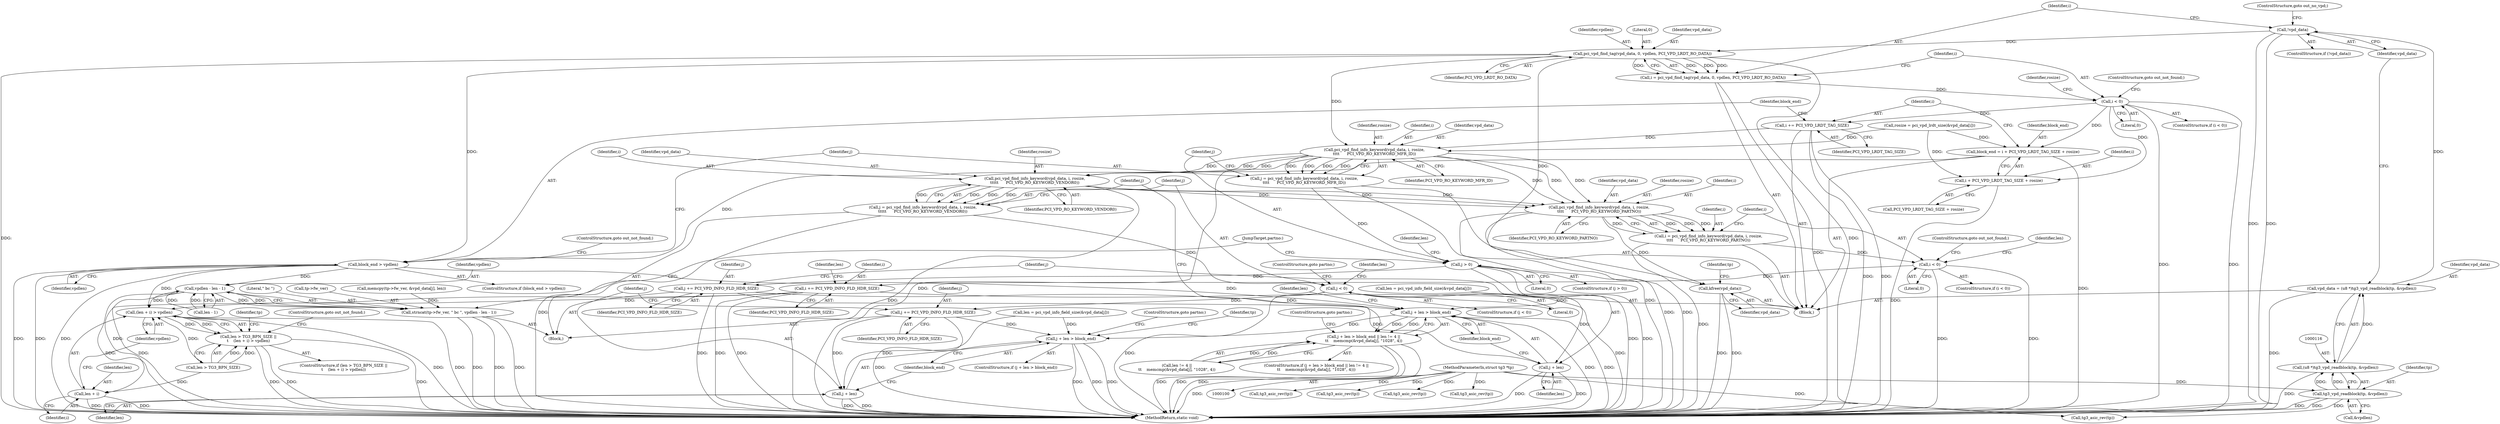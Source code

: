 digraph "1_linux_715230a44310a8cf66fbfb5a46f9a62a9b2de424@pointer" {
"1000127" [label="(Call,pci_vpd_find_tag(vpd_data, 0, vpdlen, PCI_VPD_LRDT_RO_DATA))"];
"1000122" [label="(Call,!vpd_data)"];
"1000113" [label="(Call,vpd_data = (u8 *)tg3_vpd_readblock(tp, &vpdlen))"];
"1000115" [label="(Call,(u8 *)tg3_vpd_readblock(tp, &vpdlen))"];
"1000117" [label="(Call,tg3_vpd_readblock(tp, &vpdlen))"];
"1000101" [label="(MethodParameterIn,struct tg3 *tp)"];
"1000125" [label="(Call,i = pci_vpd_find_tag(vpd_data, 0, vpdlen, PCI_VPD_LRDT_RO_DATA))"];
"1000133" [label="(Call,i < 0)"];
"1000144" [label="(Call,block_end = i + PCI_VPD_LRDT_TAG_SIZE + rosize)"];
"1000155" [label="(Call,block_end > vpdlen)"];
"1000183" [label="(Call,j + len > block_end)"];
"1000182" [label="(Call,j + len > block_end || len != 4 ||\n\t\t    memcmp(&vpd_data[j], \"1028\", 4))"];
"1000223" [label="(Call,j + len > block_end)"];
"1000243" [label="(Call,vpdlen - len - 1)"];
"1000238" [label="(Call,strncat(tp->fw_ver, \" bc \", vpdlen - len - 1))"];
"1000276" [label="(Call,(len + i) > vpdlen)"];
"1000272" [label="(Call,len > TG3_BPN_SIZE ||\n\t    (len + i) > vpdlen)"];
"1000146" [label="(Call,i + PCI_VPD_LRDT_TAG_SIZE + rosize)"];
"1000151" [label="(Call,i += PCI_VPD_LRDT_TAG_SIZE)"];
"1000161" [label="(Call,pci_vpd_find_info_keyword(vpd_data, i, rosize,\n\t\t\t\t      PCI_VPD_RO_KEYWORD_MFR_ID))"];
"1000159" [label="(Call,j = pci_vpd_find_info_keyword(vpd_data, i, rosize,\n\t\t\t\t      PCI_VPD_RO_KEYWORD_MFR_ID))"];
"1000167" [label="(Call,j > 0)"];
"1000178" [label="(Call,j += PCI_VPD_INFO_FLD_HDR_SIZE)"];
"1000184" [label="(Call,j + len)"];
"1000202" [label="(Call,pci_vpd_find_info_keyword(vpd_data, i, rosize,\n\t\t\t\t\t      PCI_VPD_RO_KEYWORD_VENDOR0))"];
"1000200" [label="(Call,j = pci_vpd_find_info_keyword(vpd_data, i, rosize,\n\t\t\t\t\t      PCI_VPD_RO_KEYWORD_VENDOR0))"];
"1000208" [label="(Call,j < 0)"];
"1000219" [label="(Call,j += PCI_VPD_INFO_FLD_HDR_SIZE)"];
"1000224" [label="(Call,j + len)"];
"1000251" [label="(Call,pci_vpd_find_info_keyword(vpd_data, i, rosize,\n\t\t\t\t      PCI_VPD_RO_KEYWORD_PARTNO))"];
"1000249" [label="(Call,i = pci_vpd_find_info_keyword(vpd_data, i, rosize,\n\t\t\t\t      PCI_VPD_RO_KEYWORD_PARTNO))"];
"1000257" [label="(Call,i < 0)"];
"1000268" [label="(Call,i += PCI_VPD_INFO_FLD_HDR_SIZE)"];
"1000277" [label="(Call,len + i)"];
"1000292" [label="(Call,kfree(vpd_data))"];
"1000166" [label="(ControlStructure,if (j > 0))"];
"1000219" [label="(Call,j += PCI_VPD_INFO_FLD_HDR_SIZE)"];
"1000293" [label="(Identifier,vpd_data)"];
"1000121" [label="(ControlStructure,if (!vpd_data))"];
"1000272" [label="(Call,len > TG3_BPN_SIZE ||\n\t    (len + i) > vpdlen)"];
"1000203" [label="(Identifier,vpd_data)"];
"1000248" [label="(JumpTarget,partno:)"];
"1000162" [label="(Identifier,vpd_data)"];
"1000221" [label="(Identifier,PCI_VPD_INFO_FLD_HDR_SIZE)"];
"1000242" [label="(Literal,\" bc \")"];
"1000130" [label="(Identifier,vpdlen)"];
"1000168" [label="(Identifier,j)"];
"1000127" [label="(Call,pci_vpd_find_tag(vpd_data, 0, vpdlen, PCI_VPD_LRDT_RO_DATA))"];
"1000304" [label="(Call,tg3_asic_rev(tp))"];
"1000262" [label="(Identifier,len)"];
"1000113" [label="(Call,vpd_data = (u8 *)tg3_vpd_readblock(tp, &vpdlen))"];
"1000126" [label="(Identifier,i)"];
"1000115" [label="(Call,(u8 *)tg3_vpd_readblock(tp, &vpdlen))"];
"1000135" [label="(Literal,0)"];
"1000169" [label="(Literal,0)"];
"1000170" [label="(Block,)"];
"1000277" [label="(Call,len + i)"];
"1000118" [label="(Identifier,tp)"];
"1000238" [label="(Call,strncat(tp->fw_ver, \" bc \", vpdlen - len - 1))"];
"1000209" [label="(Identifier,j)"];
"1000165" [label="(Identifier,PCI_VPD_RO_KEYWORD_MFR_ID)"];
"1000132" [label="(ControlStructure,if (i < 0))"];
"1000252" [label="(Identifier,vpd_data)"];
"1000178" [label="(Call,j += PCI_VPD_INFO_FLD_HDR_SIZE)"];
"1000167" [label="(Call,j > 0)"];
"1000164" [label="(Identifier,rosize)"];
"1000180" [label="(Identifier,PCI_VPD_INFO_FLD_HDR_SIZE)"];
"1000134" [label="(Identifier,i)"];
"1000260" [label="(ControlStructure,goto out_not_found;)"];
"1000226" [label="(Identifier,len)"];
"1000284" [label="(Identifier,tp)"];
"1000123" [label="(Identifier,vpd_data)"];
"1000268" [label="(Call,i += PCI_VPD_INFO_FLD_HDR_SIZE)"];
"1000187" [label="(Identifier,block_end)"];
"1000212" [label="(Call,len = pci_vpd_info_field_size(&vpd_data[j]))"];
"1000146" [label="(Call,i + PCI_VPD_LRDT_TAG_SIZE + rosize)"];
"1000251" [label="(Call,pci_vpd_find_info_keyword(vpd_data, i, rosize,\n\t\t\t\t      PCI_VPD_RO_KEYWORD_PARTNO))"];
"1000161" [label="(Call,pci_vpd_find_info_keyword(vpd_data, i, rosize,\n\t\t\t\t      PCI_VPD_RO_KEYWORD_MFR_ID))"];
"1000208" [label="(Call,j < 0)"];
"1000124" [label="(ControlStructure,goto out_no_vpd;)"];
"1000259" [label="(Literal,0)"];
"1000412" [label="(Call,tg3_asic_rev(tp))"];
"1000244" [label="(Identifier,vpdlen)"];
"1000220" [label="(Identifier,j)"];
"1000249" [label="(Call,i = pci_vpd_find_info_keyword(vpd_data, i, rosize,\n\t\t\t\t      PCI_VPD_RO_KEYWORD_PARTNO))"];
"1000148" [label="(Call,PCI_VPD_LRDT_TAG_SIZE + rosize)"];
"1000155" [label="(Call,block_end > vpdlen)"];
"1000504" [label="(Call,tg3_asic_rev(tp))"];
"1000171" [label="(Call,len = pci_vpd_info_field_size(&vpd_data[j]))"];
"1000172" [label="(Identifier,len)"];
"1000158" [label="(ControlStructure,goto out_not_found;)"];
"1000279" [label="(Identifier,i)"];
"1000207" [label="(ControlStructure,if (j < 0))"];
"1000348" [label="(Call,tg3_asic_rev(tp))"];
"1000182" [label="(Call,j + len > block_end || len != 4 ||\n\t\t    memcmp(&vpd_data[j], \"1028\", 4))"];
"1000183" [label="(Call,j + len > block_end)"];
"1000200" [label="(Call,j = pci_vpd_find_info_keyword(vpd_data, i, rosize,\n\t\t\t\t\t      PCI_VPD_RO_KEYWORD_VENDOR0))"];
"1000585" [label="(MethodReturn,static void)"];
"1000114" [label="(Identifier,vpd_data)"];
"1000184" [label="(Call,j + len)"];
"1000257" [label="(Call,i < 0)"];
"1000205" [label="(Identifier,rosize)"];
"1000256" [label="(ControlStructure,if (i < 0))"];
"1000245" [label="(Call,len - 1)"];
"1000136" [label="(ControlStructure,goto out_not_found;)"];
"1000224" [label="(Call,j + len)"];
"1000131" [label="(Identifier,PCI_VPD_LRDT_RO_DATA)"];
"1000292" [label="(Call,kfree(vpd_data))"];
"1000157" [label="(Identifier,vpdlen)"];
"1000186" [label="(Identifier,len)"];
"1000297" [label="(Identifier,tp)"];
"1000156" [label="(Identifier,block_end)"];
"1000154" [label="(ControlStructure,if (block_end > vpdlen))"];
"1000206" [label="(Identifier,PCI_VPD_RO_KEYWORD_VENDOR0)"];
"1000210" [label="(Literal,0)"];
"1000239" [label="(Call,tp->fw_ver)"];
"1000278" [label="(Identifier,len)"];
"1000137" [label="(Call,rosize = pci_vpd_lrdt_size(&vpd_data[i]))"];
"1000181" [label="(ControlStructure,if (j + len > block_end || len != 4 ||\n\t\t    memcmp(&vpd_data[j], \"1028\", 4)))"];
"1000190" [label="(Identifier,len)"];
"1000258" [label="(Identifier,i)"];
"1000153" [label="(Identifier,PCI_VPD_LRDT_TAG_SIZE)"];
"1000151" [label="(Call,i += PCI_VPD_LRDT_TAG_SIZE)"];
"1000276" [label="(Call,(len + i) > vpdlen)"];
"1000228" [label="(ControlStructure,goto partno;)"];
"1000179" [label="(Identifier,j)"];
"1000270" [label="(Identifier,PCI_VPD_INFO_FLD_HDR_SIZE)"];
"1000271" [label="(ControlStructure,if (len > TG3_BPN_SIZE ||\n\t    (len + i) > vpdlen))"];
"1000227" [label="(Identifier,block_end)"];
"1000160" [label="(Identifier,j)"];
"1000201" [label="(Identifier,j)"];
"1000101" [label="(MethodParameterIn,struct tg3 *tp)"];
"1000243" [label="(Call,vpdlen - len - 1)"];
"1000119" [label="(Call,&vpdlen)"];
"1000199" [label="(ControlStructure,goto partno;)"];
"1000273" [label="(Call,len > TG3_BPN_SIZE)"];
"1000204" [label="(Identifier,i)"];
"1000231" [label="(Identifier,tp)"];
"1000223" [label="(Call,j + len > block_end)"];
"1000225" [label="(Identifier,j)"];
"1000185" [label="(Identifier,j)"];
"1000147" [label="(Identifier,i)"];
"1000129" [label="(Literal,0)"];
"1000145" [label="(Identifier,block_end)"];
"1000188" [label="(Call,len != 4 ||\n\t\t    memcmp(&vpd_data[j], \"1028\", 4))"];
"1000222" [label="(ControlStructure,if (j + len > block_end))"];
"1000568" [label="(Call,tg3_asic_rev(tp))"];
"1000117" [label="(Call,tg3_vpd_readblock(tp, &vpdlen))"];
"1000280" [label="(Identifier,vpdlen)"];
"1000211" [label="(ControlStructure,goto partno;)"];
"1000125" [label="(Call,i = pci_vpd_find_tag(vpd_data, 0, vpdlen, PCI_VPD_LRDT_RO_DATA))"];
"1000122" [label="(Call,!vpd_data)"];
"1000144" [label="(Call,block_end = i + PCI_VPD_LRDT_TAG_SIZE + rosize)"];
"1000202" [label="(Call,pci_vpd_find_info_keyword(vpd_data, i, rosize,\n\t\t\t\t\t      PCI_VPD_RO_KEYWORD_VENDOR0))"];
"1000163" [label="(Identifier,i)"];
"1000229" [label="(Call,memcpy(tp->fw_ver, &vpd_data[j], len))"];
"1000213" [label="(Identifier,len)"];
"1000254" [label="(Identifier,rosize)"];
"1000128" [label="(Identifier,vpd_data)"];
"1000253" [label="(Identifier,i)"];
"1000255" [label="(Identifier,PCI_VPD_RO_KEYWORD_PARTNO)"];
"1000159" [label="(Call,j = pci_vpd_find_info_keyword(vpd_data, i, rosize,\n\t\t\t\t      PCI_VPD_RO_KEYWORD_MFR_ID))"];
"1000269" [label="(Identifier,i)"];
"1000274" [label="(Identifier,len)"];
"1000133" [label="(Call,i < 0)"];
"1000250" [label="(Identifier,i)"];
"1000281" [label="(ControlStructure,goto out_not_found;)"];
"1000152" [label="(Identifier,i)"];
"1000102" [label="(Block,)"];
"1000138" [label="(Identifier,rosize)"];
"1000127" -> "1000125"  [label="AST: "];
"1000127" -> "1000131"  [label="CFG: "];
"1000128" -> "1000127"  [label="AST: "];
"1000129" -> "1000127"  [label="AST: "];
"1000130" -> "1000127"  [label="AST: "];
"1000131" -> "1000127"  [label="AST: "];
"1000125" -> "1000127"  [label="CFG: "];
"1000127" -> "1000585"  [label="DDG: "];
"1000127" -> "1000585"  [label="DDG: "];
"1000127" -> "1000125"  [label="DDG: "];
"1000127" -> "1000125"  [label="DDG: "];
"1000127" -> "1000125"  [label="DDG: "];
"1000127" -> "1000125"  [label="DDG: "];
"1000122" -> "1000127"  [label="DDG: "];
"1000127" -> "1000155"  [label="DDG: "];
"1000127" -> "1000161"  [label="DDG: "];
"1000127" -> "1000292"  [label="DDG: "];
"1000122" -> "1000121"  [label="AST: "];
"1000122" -> "1000123"  [label="CFG: "];
"1000123" -> "1000122"  [label="AST: "];
"1000124" -> "1000122"  [label="CFG: "];
"1000126" -> "1000122"  [label="CFG: "];
"1000122" -> "1000585"  [label="DDG: "];
"1000122" -> "1000585"  [label="DDG: "];
"1000113" -> "1000122"  [label="DDG: "];
"1000113" -> "1000102"  [label="AST: "];
"1000113" -> "1000115"  [label="CFG: "];
"1000114" -> "1000113"  [label="AST: "];
"1000115" -> "1000113"  [label="AST: "];
"1000123" -> "1000113"  [label="CFG: "];
"1000113" -> "1000585"  [label="DDG: "];
"1000115" -> "1000113"  [label="DDG: "];
"1000115" -> "1000117"  [label="CFG: "];
"1000116" -> "1000115"  [label="AST: "];
"1000117" -> "1000115"  [label="AST: "];
"1000115" -> "1000585"  [label="DDG: "];
"1000117" -> "1000115"  [label="DDG: "];
"1000117" -> "1000115"  [label="DDG: "];
"1000117" -> "1000119"  [label="CFG: "];
"1000118" -> "1000117"  [label="AST: "];
"1000119" -> "1000117"  [label="AST: "];
"1000117" -> "1000585"  [label="DDG: "];
"1000117" -> "1000585"  [label="DDG: "];
"1000101" -> "1000117"  [label="DDG: "];
"1000117" -> "1000304"  [label="DDG: "];
"1000101" -> "1000100"  [label="AST: "];
"1000101" -> "1000585"  [label="DDG: "];
"1000101" -> "1000304"  [label="DDG: "];
"1000101" -> "1000348"  [label="DDG: "];
"1000101" -> "1000412"  [label="DDG: "];
"1000101" -> "1000504"  [label="DDG: "];
"1000101" -> "1000568"  [label="DDG: "];
"1000125" -> "1000102"  [label="AST: "];
"1000126" -> "1000125"  [label="AST: "];
"1000134" -> "1000125"  [label="CFG: "];
"1000125" -> "1000585"  [label="DDG: "];
"1000125" -> "1000133"  [label="DDG: "];
"1000133" -> "1000132"  [label="AST: "];
"1000133" -> "1000135"  [label="CFG: "];
"1000134" -> "1000133"  [label="AST: "];
"1000135" -> "1000133"  [label="AST: "];
"1000136" -> "1000133"  [label="CFG: "];
"1000138" -> "1000133"  [label="CFG: "];
"1000133" -> "1000585"  [label="DDG: "];
"1000133" -> "1000585"  [label="DDG: "];
"1000133" -> "1000144"  [label="DDG: "];
"1000133" -> "1000146"  [label="DDG: "];
"1000133" -> "1000151"  [label="DDG: "];
"1000144" -> "1000102"  [label="AST: "];
"1000144" -> "1000146"  [label="CFG: "];
"1000145" -> "1000144"  [label="AST: "];
"1000146" -> "1000144"  [label="AST: "];
"1000152" -> "1000144"  [label="CFG: "];
"1000144" -> "1000585"  [label="DDG: "];
"1000137" -> "1000144"  [label="DDG: "];
"1000144" -> "1000155"  [label="DDG: "];
"1000155" -> "1000154"  [label="AST: "];
"1000155" -> "1000157"  [label="CFG: "];
"1000156" -> "1000155"  [label="AST: "];
"1000157" -> "1000155"  [label="AST: "];
"1000158" -> "1000155"  [label="CFG: "];
"1000160" -> "1000155"  [label="CFG: "];
"1000155" -> "1000585"  [label="DDG: "];
"1000155" -> "1000585"  [label="DDG: "];
"1000155" -> "1000585"  [label="DDG: "];
"1000155" -> "1000183"  [label="DDG: "];
"1000155" -> "1000243"  [label="DDG: "];
"1000155" -> "1000276"  [label="DDG: "];
"1000183" -> "1000182"  [label="AST: "];
"1000183" -> "1000187"  [label="CFG: "];
"1000184" -> "1000183"  [label="AST: "];
"1000187" -> "1000183"  [label="AST: "];
"1000190" -> "1000183"  [label="CFG: "];
"1000182" -> "1000183"  [label="CFG: "];
"1000183" -> "1000585"  [label="DDG: "];
"1000183" -> "1000585"  [label="DDG: "];
"1000183" -> "1000182"  [label="DDG: "];
"1000183" -> "1000182"  [label="DDG: "];
"1000178" -> "1000183"  [label="DDG: "];
"1000171" -> "1000183"  [label="DDG: "];
"1000183" -> "1000223"  [label="DDG: "];
"1000182" -> "1000181"  [label="AST: "];
"1000182" -> "1000188"  [label="CFG: "];
"1000188" -> "1000182"  [label="AST: "];
"1000199" -> "1000182"  [label="CFG: "];
"1000201" -> "1000182"  [label="CFG: "];
"1000182" -> "1000585"  [label="DDG: "];
"1000182" -> "1000585"  [label="DDG: "];
"1000182" -> "1000585"  [label="DDG: "];
"1000188" -> "1000182"  [label="DDG: "];
"1000188" -> "1000182"  [label="DDG: "];
"1000223" -> "1000222"  [label="AST: "];
"1000223" -> "1000227"  [label="CFG: "];
"1000224" -> "1000223"  [label="AST: "];
"1000227" -> "1000223"  [label="AST: "];
"1000228" -> "1000223"  [label="CFG: "];
"1000231" -> "1000223"  [label="CFG: "];
"1000223" -> "1000585"  [label="DDG: "];
"1000223" -> "1000585"  [label="DDG: "];
"1000223" -> "1000585"  [label="DDG: "];
"1000219" -> "1000223"  [label="DDG: "];
"1000212" -> "1000223"  [label="DDG: "];
"1000243" -> "1000238"  [label="AST: "];
"1000243" -> "1000245"  [label="CFG: "];
"1000244" -> "1000243"  [label="AST: "];
"1000245" -> "1000243"  [label="AST: "];
"1000238" -> "1000243"  [label="CFG: "];
"1000243" -> "1000585"  [label="DDG: "];
"1000243" -> "1000585"  [label="DDG: "];
"1000243" -> "1000238"  [label="DDG: "];
"1000243" -> "1000238"  [label="DDG: "];
"1000245" -> "1000243"  [label="DDG: "];
"1000245" -> "1000243"  [label="DDG: "];
"1000243" -> "1000276"  [label="DDG: "];
"1000238" -> "1000170"  [label="AST: "];
"1000239" -> "1000238"  [label="AST: "];
"1000242" -> "1000238"  [label="AST: "];
"1000248" -> "1000238"  [label="CFG: "];
"1000238" -> "1000585"  [label="DDG: "];
"1000238" -> "1000585"  [label="DDG: "];
"1000238" -> "1000585"  [label="DDG: "];
"1000229" -> "1000238"  [label="DDG: "];
"1000276" -> "1000272"  [label="AST: "];
"1000276" -> "1000280"  [label="CFG: "];
"1000277" -> "1000276"  [label="AST: "];
"1000280" -> "1000276"  [label="AST: "];
"1000272" -> "1000276"  [label="CFG: "];
"1000276" -> "1000585"  [label="DDG: "];
"1000276" -> "1000585"  [label="DDG: "];
"1000276" -> "1000272"  [label="DDG: "];
"1000276" -> "1000272"  [label="DDG: "];
"1000273" -> "1000276"  [label="DDG: "];
"1000268" -> "1000276"  [label="DDG: "];
"1000272" -> "1000271"  [label="AST: "];
"1000272" -> "1000273"  [label="CFG: "];
"1000273" -> "1000272"  [label="AST: "];
"1000281" -> "1000272"  [label="CFG: "];
"1000284" -> "1000272"  [label="CFG: "];
"1000272" -> "1000585"  [label="DDG: "];
"1000272" -> "1000585"  [label="DDG: "];
"1000272" -> "1000585"  [label="DDG: "];
"1000273" -> "1000272"  [label="DDG: "];
"1000273" -> "1000272"  [label="DDG: "];
"1000146" -> "1000148"  [label="CFG: "];
"1000147" -> "1000146"  [label="AST: "];
"1000148" -> "1000146"  [label="AST: "];
"1000146" -> "1000585"  [label="DDG: "];
"1000137" -> "1000146"  [label="DDG: "];
"1000151" -> "1000102"  [label="AST: "];
"1000151" -> "1000153"  [label="CFG: "];
"1000152" -> "1000151"  [label="AST: "];
"1000153" -> "1000151"  [label="AST: "];
"1000156" -> "1000151"  [label="CFG: "];
"1000151" -> "1000585"  [label="DDG: "];
"1000151" -> "1000585"  [label="DDG: "];
"1000151" -> "1000161"  [label="DDG: "];
"1000161" -> "1000159"  [label="AST: "];
"1000161" -> "1000165"  [label="CFG: "];
"1000162" -> "1000161"  [label="AST: "];
"1000163" -> "1000161"  [label="AST: "];
"1000164" -> "1000161"  [label="AST: "];
"1000165" -> "1000161"  [label="AST: "];
"1000159" -> "1000161"  [label="CFG: "];
"1000161" -> "1000585"  [label="DDG: "];
"1000161" -> "1000159"  [label="DDG: "];
"1000161" -> "1000159"  [label="DDG: "];
"1000161" -> "1000159"  [label="DDG: "];
"1000161" -> "1000159"  [label="DDG: "];
"1000137" -> "1000161"  [label="DDG: "];
"1000161" -> "1000202"  [label="DDG: "];
"1000161" -> "1000202"  [label="DDG: "];
"1000161" -> "1000202"  [label="DDG: "];
"1000161" -> "1000251"  [label="DDG: "];
"1000161" -> "1000251"  [label="DDG: "];
"1000161" -> "1000251"  [label="DDG: "];
"1000159" -> "1000102"  [label="AST: "];
"1000160" -> "1000159"  [label="AST: "];
"1000168" -> "1000159"  [label="CFG: "];
"1000159" -> "1000585"  [label="DDG: "];
"1000159" -> "1000167"  [label="DDG: "];
"1000167" -> "1000166"  [label="AST: "];
"1000167" -> "1000169"  [label="CFG: "];
"1000168" -> "1000167"  [label="AST: "];
"1000169" -> "1000167"  [label="AST: "];
"1000172" -> "1000167"  [label="CFG: "];
"1000248" -> "1000167"  [label="CFG: "];
"1000167" -> "1000585"  [label="DDG: "];
"1000167" -> "1000585"  [label="DDG: "];
"1000167" -> "1000178"  [label="DDG: "];
"1000178" -> "1000170"  [label="AST: "];
"1000178" -> "1000180"  [label="CFG: "];
"1000179" -> "1000178"  [label="AST: "];
"1000180" -> "1000178"  [label="AST: "];
"1000185" -> "1000178"  [label="CFG: "];
"1000178" -> "1000585"  [label="DDG: "];
"1000178" -> "1000184"  [label="DDG: "];
"1000184" -> "1000186"  [label="CFG: "];
"1000185" -> "1000184"  [label="AST: "];
"1000186" -> "1000184"  [label="AST: "];
"1000187" -> "1000184"  [label="CFG: "];
"1000184" -> "1000585"  [label="DDG: "];
"1000184" -> "1000585"  [label="DDG: "];
"1000171" -> "1000184"  [label="DDG: "];
"1000202" -> "1000200"  [label="AST: "];
"1000202" -> "1000206"  [label="CFG: "];
"1000203" -> "1000202"  [label="AST: "];
"1000204" -> "1000202"  [label="AST: "];
"1000205" -> "1000202"  [label="AST: "];
"1000206" -> "1000202"  [label="AST: "];
"1000200" -> "1000202"  [label="CFG: "];
"1000202" -> "1000585"  [label="DDG: "];
"1000202" -> "1000200"  [label="DDG: "];
"1000202" -> "1000200"  [label="DDG: "];
"1000202" -> "1000200"  [label="DDG: "];
"1000202" -> "1000200"  [label="DDG: "];
"1000202" -> "1000251"  [label="DDG: "];
"1000202" -> "1000251"  [label="DDG: "];
"1000202" -> "1000251"  [label="DDG: "];
"1000200" -> "1000170"  [label="AST: "];
"1000201" -> "1000200"  [label="AST: "];
"1000209" -> "1000200"  [label="CFG: "];
"1000200" -> "1000585"  [label="DDG: "];
"1000200" -> "1000208"  [label="DDG: "];
"1000208" -> "1000207"  [label="AST: "];
"1000208" -> "1000210"  [label="CFG: "];
"1000209" -> "1000208"  [label="AST: "];
"1000210" -> "1000208"  [label="AST: "];
"1000211" -> "1000208"  [label="CFG: "];
"1000213" -> "1000208"  [label="CFG: "];
"1000208" -> "1000585"  [label="DDG: "];
"1000208" -> "1000585"  [label="DDG: "];
"1000208" -> "1000219"  [label="DDG: "];
"1000219" -> "1000170"  [label="AST: "];
"1000219" -> "1000221"  [label="CFG: "];
"1000220" -> "1000219"  [label="AST: "];
"1000221" -> "1000219"  [label="AST: "];
"1000225" -> "1000219"  [label="CFG: "];
"1000219" -> "1000585"  [label="DDG: "];
"1000219" -> "1000224"  [label="DDG: "];
"1000224" -> "1000226"  [label="CFG: "];
"1000225" -> "1000224"  [label="AST: "];
"1000226" -> "1000224"  [label="AST: "];
"1000227" -> "1000224"  [label="CFG: "];
"1000224" -> "1000585"  [label="DDG: "];
"1000224" -> "1000585"  [label="DDG: "];
"1000212" -> "1000224"  [label="DDG: "];
"1000251" -> "1000249"  [label="AST: "];
"1000251" -> "1000255"  [label="CFG: "];
"1000252" -> "1000251"  [label="AST: "];
"1000253" -> "1000251"  [label="AST: "];
"1000254" -> "1000251"  [label="AST: "];
"1000255" -> "1000251"  [label="AST: "];
"1000249" -> "1000251"  [label="CFG: "];
"1000251" -> "1000585"  [label="DDG: "];
"1000251" -> "1000585"  [label="DDG: "];
"1000251" -> "1000249"  [label="DDG: "];
"1000251" -> "1000249"  [label="DDG: "];
"1000251" -> "1000249"  [label="DDG: "];
"1000251" -> "1000249"  [label="DDG: "];
"1000251" -> "1000292"  [label="DDG: "];
"1000249" -> "1000102"  [label="AST: "];
"1000250" -> "1000249"  [label="AST: "];
"1000258" -> "1000249"  [label="CFG: "];
"1000249" -> "1000585"  [label="DDG: "];
"1000249" -> "1000257"  [label="DDG: "];
"1000257" -> "1000256"  [label="AST: "];
"1000257" -> "1000259"  [label="CFG: "];
"1000258" -> "1000257"  [label="AST: "];
"1000259" -> "1000257"  [label="AST: "];
"1000260" -> "1000257"  [label="CFG: "];
"1000262" -> "1000257"  [label="CFG: "];
"1000257" -> "1000585"  [label="DDG: "];
"1000257" -> "1000585"  [label="DDG: "];
"1000257" -> "1000268"  [label="DDG: "];
"1000268" -> "1000102"  [label="AST: "];
"1000268" -> "1000270"  [label="CFG: "];
"1000269" -> "1000268"  [label="AST: "];
"1000270" -> "1000268"  [label="AST: "];
"1000274" -> "1000268"  [label="CFG: "];
"1000268" -> "1000585"  [label="DDG: "];
"1000268" -> "1000585"  [label="DDG: "];
"1000268" -> "1000277"  [label="DDG: "];
"1000277" -> "1000279"  [label="CFG: "];
"1000278" -> "1000277"  [label="AST: "];
"1000279" -> "1000277"  [label="AST: "];
"1000280" -> "1000277"  [label="CFG: "];
"1000277" -> "1000585"  [label="DDG: "];
"1000277" -> "1000585"  [label="DDG: "];
"1000273" -> "1000277"  [label="DDG: "];
"1000292" -> "1000102"  [label="AST: "];
"1000292" -> "1000293"  [label="CFG: "];
"1000293" -> "1000292"  [label="AST: "];
"1000297" -> "1000292"  [label="CFG: "];
"1000292" -> "1000585"  [label="DDG: "];
"1000292" -> "1000585"  [label="DDG: "];
}
